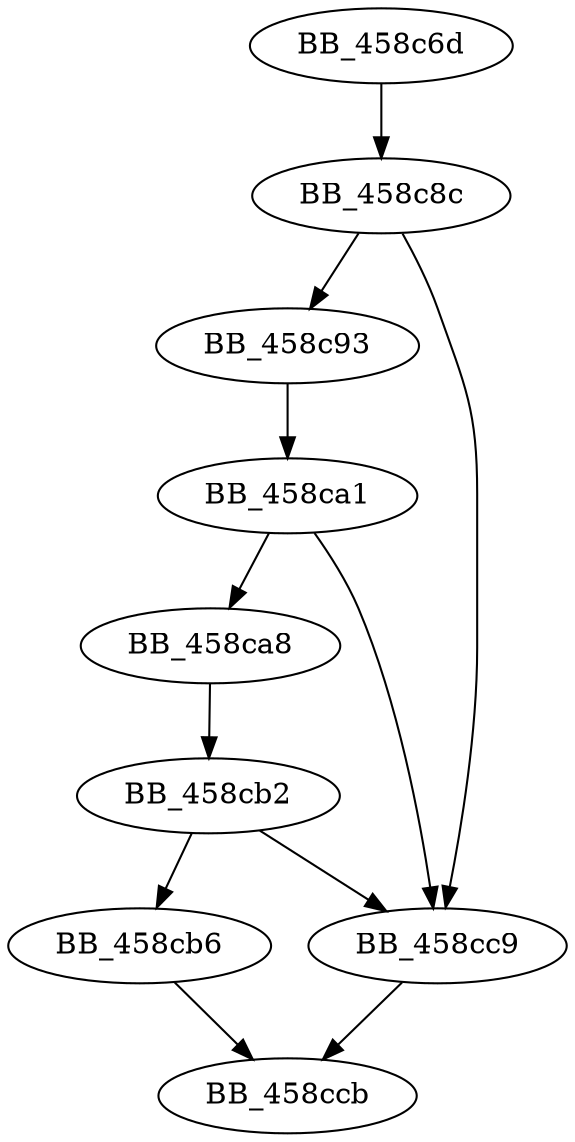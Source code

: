 DiGraph sub_458C6D{
BB_458c6d->BB_458c8c
BB_458c8c->BB_458c93
BB_458c8c->BB_458cc9
BB_458c93->BB_458ca1
BB_458ca1->BB_458ca8
BB_458ca1->BB_458cc9
BB_458ca8->BB_458cb2
BB_458cb2->BB_458cb6
BB_458cb2->BB_458cc9
BB_458cb6->BB_458ccb
BB_458cc9->BB_458ccb
}
